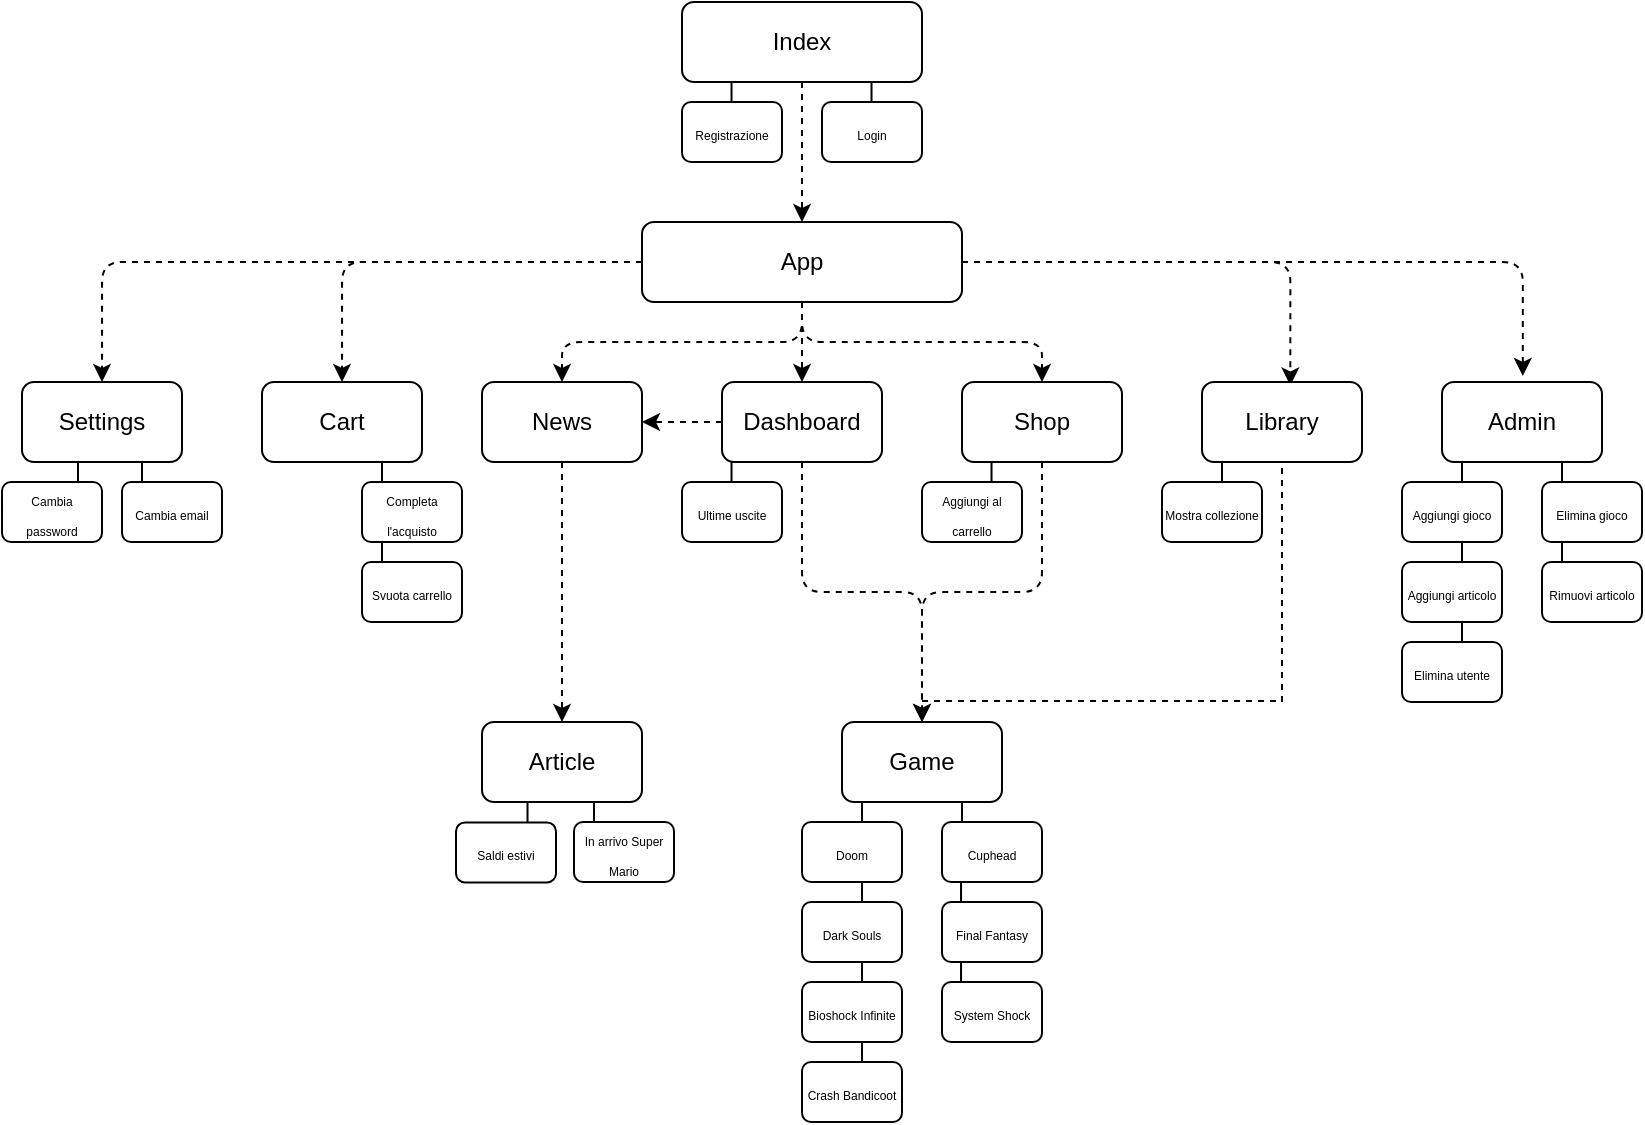 <mxfile version="14.7.7" type="device"><diagram id="5MBg4sXHxzPFmf7kwMVH" name="Page-1"><mxGraphModel dx="982" dy="534" grid="0" gridSize="10" guides="1" tooltips="1" connect="1" arrows="1" fold="1" page="1" pageScale="1" pageWidth="827" pageHeight="1169" math="0" shadow="0"><root><mxCell id="0"/><mxCell id="1" parent="0"/><mxCell id="knsSSH6s7AAONrf_yYg8-13" style="edgeStyle=orthogonalEdgeStyle;rounded=1;orthogonalLoop=1;jettySize=auto;html=1;entryX=0.5;entryY=0;entryDx=0;entryDy=0;dashed=1;" parent="1" source="knsSSH6s7AAONrf_yYg8-2" target="knsSSH6s7AAONrf_yYg8-9" edge="1"><mxGeometry relative="1" as="geometry"/></mxCell><mxCell id="knsSSH6s7AAONrf_yYg8-14" style="edgeStyle=orthogonalEdgeStyle;rounded=1;orthogonalLoop=1;jettySize=auto;html=1;entryX=0.5;entryY=0;entryDx=0;entryDy=0;dashed=1;" parent="1" source="knsSSH6s7AAONrf_yYg8-2" target="knsSSH6s7AAONrf_yYg8-8" edge="1"><mxGeometry relative="1" as="geometry"/></mxCell><mxCell id="knsSSH6s7AAONrf_yYg8-15" style="edgeStyle=orthogonalEdgeStyle;rounded=1;orthogonalLoop=1;jettySize=auto;html=1;entryX=0.5;entryY=0;entryDx=0;entryDy=0;dashed=1;" parent="1" source="knsSSH6s7AAONrf_yYg8-2" target="knsSSH6s7AAONrf_yYg8-7" edge="1"><mxGeometry relative="1" as="geometry"/></mxCell><mxCell id="knsSSH6s7AAONrf_yYg8-16" style="edgeStyle=orthogonalEdgeStyle;rounded=1;orthogonalLoop=1;jettySize=auto;html=1;entryX=0.5;entryY=0;entryDx=0;entryDy=0;dashed=1;" parent="1" source="knsSSH6s7AAONrf_yYg8-2" target="knsSSH6s7AAONrf_yYg8-4" edge="1"><mxGeometry relative="1" as="geometry"/></mxCell><mxCell id="knsSSH6s7AAONrf_yYg8-17" style="edgeStyle=orthogonalEdgeStyle;rounded=1;orthogonalLoop=1;jettySize=auto;html=1;entryX=0.5;entryY=0;entryDx=0;entryDy=0;dashed=1;" parent="1" source="knsSSH6s7AAONrf_yYg8-2" target="knsSSH6s7AAONrf_yYg8-3" edge="1"><mxGeometry relative="1" as="geometry"/></mxCell><mxCell id="knsSSH6s7AAONrf_yYg8-18" style="edgeStyle=orthogonalEdgeStyle;rounded=1;orthogonalLoop=1;jettySize=auto;html=1;entryX=0.552;entryY=0.043;entryDx=0;entryDy=0;entryPerimeter=0;dashed=1;" parent="1" source="knsSSH6s7AAONrf_yYg8-2" target="knsSSH6s7AAONrf_yYg8-5" edge="1"><mxGeometry relative="1" as="geometry"/></mxCell><mxCell id="knsSSH6s7AAONrf_yYg8-19" style="edgeStyle=orthogonalEdgeStyle;rounded=1;orthogonalLoop=1;jettySize=auto;html=1;entryX=0.505;entryY=-0.076;entryDx=0;entryDy=0;entryPerimeter=0;dashed=1;" parent="1" source="knsSSH6s7AAONrf_yYg8-2" target="knsSSH6s7AAONrf_yYg8-6" edge="1"><mxGeometry relative="1" as="geometry"/></mxCell><mxCell id="knsSSH6s7AAONrf_yYg8-2" value="App" style="rounded=1;whiteSpace=wrap;html=1;" parent="1" vertex="1"><mxGeometry x="320" y="360" width="160" height="40" as="geometry"/></mxCell><mxCell id="knsSSH6s7AAONrf_yYg8-25" style="edgeStyle=orthogonalEdgeStyle;rounded=1;orthogonalLoop=1;jettySize=auto;html=1;entryX=0.5;entryY=0;entryDx=0;entryDy=0;dashed=1;" parent="1" source="knsSSH6s7AAONrf_yYg8-3" target="knsSSH6s7AAONrf_yYg8-10" edge="1"><mxGeometry relative="1" as="geometry"/></mxCell><mxCell id="knsSSH6s7AAONrf_yYg8-3" value="Shop" style="rounded=1;whiteSpace=wrap;html=1;" parent="1" vertex="1"><mxGeometry x="480" y="440" width="80" height="40" as="geometry"/></mxCell><mxCell id="knsSSH6s7AAONrf_yYg8-24" style="edgeStyle=orthogonalEdgeStyle;rounded=1;orthogonalLoop=1;jettySize=auto;html=1;dashed=1;" parent="1" source="knsSSH6s7AAONrf_yYg8-4" target="knsSSH6s7AAONrf_yYg8-10" edge="1"><mxGeometry relative="1" as="geometry"/></mxCell><mxCell id="knsSSH6s7AAONrf_yYg8-58" style="edgeStyle=orthogonalEdgeStyle;rounded=1;orthogonalLoop=1;jettySize=auto;html=1;entryX=1;entryY=0.5;entryDx=0;entryDy=0;dashed=1;" parent="1" source="knsSSH6s7AAONrf_yYg8-4" target="knsSSH6s7AAONrf_yYg8-7" edge="1"><mxGeometry relative="1" as="geometry"/></mxCell><mxCell id="knsSSH6s7AAONrf_yYg8-4" value="Dashboard" style="rounded=1;whiteSpace=wrap;html=1;" parent="1" vertex="1"><mxGeometry x="360" y="440" width="80" height="40" as="geometry"/></mxCell><mxCell id="knsSSH6s7AAONrf_yYg8-5" value="Library" style="rounded=1;whiteSpace=wrap;html=1;" parent="1" vertex="1"><mxGeometry x="600" y="440" width="80" height="40" as="geometry"/></mxCell><mxCell id="knsSSH6s7AAONrf_yYg8-6" value="Admin" style="rounded=1;whiteSpace=wrap;html=1;" parent="1" vertex="1"><mxGeometry x="720" y="440" width="80" height="40" as="geometry"/></mxCell><mxCell id="knsSSH6s7AAONrf_yYg8-21" style="edgeStyle=orthogonalEdgeStyle;rounded=1;orthogonalLoop=1;jettySize=auto;html=1;entryX=0.5;entryY=0;entryDx=0;entryDy=0;dashed=1;" parent="1" source="knsSSH6s7AAONrf_yYg8-7" target="knsSSH6s7AAONrf_yYg8-11" edge="1"><mxGeometry relative="1" as="geometry"/></mxCell><mxCell id="knsSSH6s7AAONrf_yYg8-7" value="News" style="rounded=1;whiteSpace=wrap;html=1;" parent="1" vertex="1"><mxGeometry x="240" y="440" width="80" height="40" as="geometry"/></mxCell><mxCell id="knsSSH6s7AAONrf_yYg8-8" value="Cart" style="rounded=1;whiteSpace=wrap;html=1;" parent="1" vertex="1"><mxGeometry x="130" y="440" width="80" height="40" as="geometry"/></mxCell><mxCell id="knsSSH6s7AAONrf_yYg8-9" value="Settings" style="rounded=1;whiteSpace=wrap;html=1;" parent="1" vertex="1"><mxGeometry x="10" y="440" width="80" height="40" as="geometry"/></mxCell><mxCell id="knsSSH6s7AAONrf_yYg8-10" value="Game" style="rounded=1;whiteSpace=wrap;html=1;" parent="1" vertex="1"><mxGeometry x="420" y="610" width="80" height="40" as="geometry"/></mxCell><mxCell id="knsSSH6s7AAONrf_yYg8-11" value="Article" style="rounded=1;whiteSpace=wrap;html=1;" parent="1" vertex="1"><mxGeometry x="240" y="610" width="80" height="40" as="geometry"/></mxCell><mxCell id="knsSSH6s7AAONrf_yYg8-31" value="" style="endArrow=none;html=1;dashed=1;" parent="1" edge="1"><mxGeometry width="50" height="50" relative="1" as="geometry"><mxPoint x="460" y="599.52" as="sourcePoint"/><mxPoint x="640" y="599.52" as="targetPoint"/><Array as="points"><mxPoint x="550" y="599.52"/></Array></mxGeometry></mxCell><mxCell id="knsSSH6s7AAONrf_yYg8-33" value="" style="endArrow=none;html=1;dashed=1;entryX=0.5;entryY=1;entryDx=0;entryDy=0;" parent="1" target="knsSSH6s7AAONrf_yYg8-5" edge="1"><mxGeometry width="50" height="50" relative="1" as="geometry"><mxPoint x="640" y="600" as="sourcePoint"/><mxPoint x="440" y="580" as="targetPoint"/></mxGeometry></mxCell><mxCell id="knsSSH6s7AAONrf_yYg8-37" value="&lt;font style=&quot;font-size: 6px&quot;&gt;Saldi estivi&lt;/font&gt;" style="rounded=1;whiteSpace=wrap;html=1;align=center;" parent="1" vertex="1"><mxGeometry x="227" y="660.2" width="50" height="30" as="geometry"/></mxCell><mxCell id="knsSSH6s7AAONrf_yYg8-40" value="&lt;font style=&quot;font-size: 6px&quot;&gt;In arrivo Super Mario&lt;/font&gt;" style="rounded=1;whiteSpace=wrap;html=1;" parent="1" vertex="1"><mxGeometry x="286" y="660" width="50" height="30" as="geometry"/></mxCell><mxCell id="knsSSH6s7AAONrf_yYg8-44" value="&lt;font style=&quot;font-size: 6px&quot;&gt;Doom&lt;/font&gt;" style="rounded=1;whiteSpace=wrap;html=1;" parent="1" vertex="1"><mxGeometry x="400" y="660" width="50" height="30" as="geometry"/></mxCell><mxCell id="knsSSH6s7AAONrf_yYg8-45" value="&lt;font style=&quot;font-size: 6px&quot;&gt;Cuphead&lt;/font&gt;" style="rounded=1;whiteSpace=wrap;html=1;" parent="1" vertex="1"><mxGeometry x="470" y="660" width="50" height="30" as="geometry"/></mxCell><mxCell id="knsSSH6s7AAONrf_yYg8-46" value="&lt;font style=&quot;font-size: 6px&quot;&gt;Final Fantasy&lt;/font&gt;" style="rounded=1;whiteSpace=wrap;html=1;" parent="1" vertex="1"><mxGeometry x="470" y="700" width="50" height="30" as="geometry"/></mxCell><mxCell id="knsSSH6s7AAONrf_yYg8-47" value="&lt;font style=&quot;font-size: 6px&quot;&gt;Crash Bandicoot&lt;/font&gt;" style="rounded=1;whiteSpace=wrap;html=1;" parent="1" vertex="1"><mxGeometry x="400" y="780" width="50" height="30" as="geometry"/></mxCell><mxCell id="knsSSH6s7AAONrf_yYg8-48" value="&lt;font style=&quot;font-size: 6px&quot;&gt;System Shock&lt;/font&gt;" style="rounded=1;whiteSpace=wrap;html=1;" parent="1" vertex="1"><mxGeometry x="470" y="740" width="50" height="30" as="geometry"/></mxCell><mxCell id="knsSSH6s7AAONrf_yYg8-49" value="&lt;font style=&quot;font-size: 6px&quot;&gt;Bioshock Infinite&lt;/font&gt;" style="rounded=1;whiteSpace=wrap;html=1;" parent="1" vertex="1"><mxGeometry x="400" y="740" width="50" height="30" as="geometry"/></mxCell><mxCell id="knsSSH6s7AAONrf_yYg8-50" value="&lt;font style=&quot;font-size: 6px&quot;&gt;Dark Souls&lt;/font&gt;" style="rounded=1;whiteSpace=wrap;html=1;" parent="1" vertex="1"><mxGeometry x="400" y="700" width="50" height="30" as="geometry"/></mxCell><mxCell id="knsSSH6s7AAONrf_yYg8-51" value="&lt;span style=&quot;font-size: 6px&quot;&gt;Aggiungi gioco&lt;/span&gt;" style="rounded=1;whiteSpace=wrap;html=1;" parent="1" vertex="1"><mxGeometry x="700" y="490" width="50" height="30" as="geometry"/></mxCell><mxCell id="knsSSH6s7AAONrf_yYg8-52" value="&lt;font style=&quot;font-size: 6px&quot;&gt;Elimina gioco&lt;/font&gt;" style="rounded=1;whiteSpace=wrap;html=1;" parent="1" vertex="1"><mxGeometry x="770" y="490" width="50" height="30" as="geometry"/></mxCell><mxCell id="knsSSH6s7AAONrf_yYg8-53" value="&lt;font style=&quot;font-size: 6px&quot;&gt;Aggiungi articolo&lt;/font&gt;" style="rounded=1;whiteSpace=wrap;html=1;" parent="1" vertex="1"><mxGeometry x="700" y="530" width="50" height="30" as="geometry"/></mxCell><mxCell id="knsSSH6s7AAONrf_yYg8-54" value="&lt;font style=&quot;font-size: 6px&quot;&gt;Rimuovi articolo&lt;/font&gt;" style="rounded=1;whiteSpace=wrap;html=1;" parent="1" vertex="1"><mxGeometry x="770" y="530" width="50" height="30" as="geometry"/></mxCell><mxCell id="knsSSH6s7AAONrf_yYg8-55" value="&lt;font style=&quot;font-size: 6px&quot;&gt;Elimina utente&lt;/font&gt;" style="rounded=1;whiteSpace=wrap;html=1;" parent="1" vertex="1"><mxGeometry x="700" y="570" width="50" height="30" as="geometry"/></mxCell><mxCell id="knsSSH6s7AAONrf_yYg8-56" value="&lt;font style=&quot;font-size: 6px&quot;&gt;Cambia password&lt;/font&gt;" style="rounded=1;whiteSpace=wrap;html=1;" parent="1" vertex="1"><mxGeometry y="490" width="50" height="30" as="geometry"/></mxCell><mxCell id="knsSSH6s7AAONrf_yYg8-57" value="&lt;span style=&quot;font-size: 6px&quot;&gt;Cambia email&lt;/span&gt;" style="rounded=1;whiteSpace=wrap;html=1;" parent="1" vertex="1"><mxGeometry x="60" y="490" width="50" height="30" as="geometry"/></mxCell><mxCell id="knsSSH6s7AAONrf_yYg8-59" value="&lt;font style=&quot;font-size: 6px&quot;&gt;Ultime uscite&lt;/font&gt;" style="rounded=1;whiteSpace=wrap;html=1;" parent="1" vertex="1"><mxGeometry x="340" y="490" width="50" height="30" as="geometry"/></mxCell><mxCell id="knsSSH6s7AAONrf_yYg8-60" value="&lt;font style=&quot;font-size: 6px&quot;&gt;Completa l'acquisto&lt;/font&gt;" style="rounded=1;whiteSpace=wrap;html=1;" parent="1" vertex="1"><mxGeometry x="180" y="490" width="50" height="30" as="geometry"/></mxCell><mxCell id="knsSSH6s7AAONrf_yYg8-61" value="&lt;font style=&quot;font-size: 6px&quot;&gt;Mostra collezione&lt;/font&gt;" style="rounded=1;whiteSpace=wrap;html=1;" parent="1" vertex="1"><mxGeometry x="580" y="490" width="50" height="30" as="geometry"/></mxCell><mxCell id="knsSSH6s7AAONrf_yYg8-62" value="&lt;font style=&quot;font-size: 6px&quot;&gt;Aggiungi al carrello&lt;/font&gt;" style="rounded=1;whiteSpace=wrap;html=1;" parent="1" vertex="1"><mxGeometry x="460" y="490" width="50" height="30" as="geometry"/></mxCell><mxCell id="knsSSH6s7AAONrf_yYg8-63" value="&lt;font style=&quot;font-size: 6px&quot;&gt;Svuota carrello&lt;/font&gt;" style="rounded=1;whiteSpace=wrap;html=1;" parent="1" vertex="1"><mxGeometry x="180" y="530" width="50" height="30" as="geometry"/></mxCell><mxCell id="knsSSH6s7AAONrf_yYg8-65" value="" style="endArrow=none;html=1;entryX=0.35;entryY=0.995;entryDx=0;entryDy=0;entryPerimeter=0;" parent="1" target="knsSSH6s7AAONrf_yYg8-9" edge="1"><mxGeometry width="50" height="50" relative="1" as="geometry"><mxPoint x="38" y="490" as="sourcePoint"/><mxPoint x="430" y="600" as="targetPoint"/></mxGeometry></mxCell><mxCell id="knsSSH6s7AAONrf_yYg8-66" value="" style="endArrow=none;html=1;entryX=0.35;entryY=0.995;entryDx=0;entryDy=0;entryPerimeter=0;" parent="1" edge="1"><mxGeometry width="50" height="50" relative="1" as="geometry"><mxPoint x="70" y="490.2" as="sourcePoint"/><mxPoint x="70.0" y="480.0" as="targetPoint"/></mxGeometry></mxCell><mxCell id="knsSSH6s7AAONrf_yYg8-67" value="" style="endArrow=none;html=1;entryX=0.35;entryY=0.995;entryDx=0;entryDy=0;entryPerimeter=0;" parent="1" edge="1"><mxGeometry width="50" height="50" relative="1" as="geometry"><mxPoint x="190" y="490.2" as="sourcePoint"/><mxPoint x="190.0" y="480.0" as="targetPoint"/></mxGeometry></mxCell><mxCell id="knsSSH6s7AAONrf_yYg8-68" value="" style="endArrow=none;html=1;entryX=0.35;entryY=0.995;entryDx=0;entryDy=0;entryPerimeter=0;" parent="1" edge="1"><mxGeometry width="50" height="50" relative="1" as="geometry"><mxPoint x="190" y="530.2" as="sourcePoint"/><mxPoint x="190.0" y="520" as="targetPoint"/></mxGeometry></mxCell><mxCell id="knsSSH6s7AAONrf_yYg8-69" value="" style="endArrow=none;html=1;entryX=0.35;entryY=0.995;entryDx=0;entryDy=0;entryPerimeter=0;" parent="1" edge="1"><mxGeometry width="50" height="50" relative="1" as="geometry"><mxPoint x="262.76" y="660.2" as="sourcePoint"/><mxPoint x="262.76" y="650" as="targetPoint"/></mxGeometry></mxCell><mxCell id="knsSSH6s7AAONrf_yYg8-70" value="" style="endArrow=none;html=1;entryX=0.35;entryY=0.995;entryDx=0;entryDy=0;entryPerimeter=0;" parent="1" edge="1"><mxGeometry width="50" height="50" relative="1" as="geometry"><mxPoint x="296" y="660.2" as="sourcePoint"/><mxPoint x="296.0" y="650" as="targetPoint"/></mxGeometry></mxCell><mxCell id="knsSSH6s7AAONrf_yYg8-71" value="" style="endArrow=none;html=1;entryX=0.35;entryY=0.995;entryDx=0;entryDy=0;entryPerimeter=0;" parent="1" edge="1"><mxGeometry width="50" height="50" relative="1" as="geometry"><mxPoint x="430" y="660.2" as="sourcePoint"/><mxPoint x="430.0" y="650" as="targetPoint"/></mxGeometry></mxCell><mxCell id="knsSSH6s7AAONrf_yYg8-72" value="" style="endArrow=none;html=1;entryX=0.35;entryY=0.995;entryDx=0;entryDy=0;entryPerimeter=0;" parent="1" edge="1"><mxGeometry width="50" height="50" relative="1" as="geometry"><mxPoint x="480" y="660.2" as="sourcePoint"/><mxPoint x="480.0" y="650" as="targetPoint"/></mxGeometry></mxCell><mxCell id="knsSSH6s7AAONrf_yYg8-73" value="" style="endArrow=none;html=1;entryX=0.35;entryY=0.995;entryDx=0;entryDy=0;entryPerimeter=0;" parent="1" edge="1"><mxGeometry width="50" height="50" relative="1" as="geometry"><mxPoint x="479.52" y="700" as="sourcePoint"/><mxPoint x="479.52" y="689.8" as="targetPoint"/></mxGeometry></mxCell><mxCell id="knsSSH6s7AAONrf_yYg8-74" value="" style="endArrow=none;html=1;entryX=0.35;entryY=0.995;entryDx=0;entryDy=0;entryPerimeter=0;" parent="1" edge="1"><mxGeometry width="50" height="50" relative="1" as="geometry"><mxPoint x="430" y="700" as="sourcePoint"/><mxPoint x="430.0" y="689.8" as="targetPoint"/></mxGeometry></mxCell><mxCell id="knsSSH6s7AAONrf_yYg8-75" value="" style="endArrow=none;html=1;entryX=0.35;entryY=0.995;entryDx=0;entryDy=0;entryPerimeter=0;" parent="1" edge="1"><mxGeometry width="50" height="50" relative="1" as="geometry"><mxPoint x="430" y="740.2" as="sourcePoint"/><mxPoint x="430.0" y="730" as="targetPoint"/></mxGeometry></mxCell><mxCell id="knsSSH6s7AAONrf_yYg8-76" value="" style="endArrow=none;html=1;entryX=0.35;entryY=0.995;entryDx=0;entryDy=0;entryPerimeter=0;" parent="1" edge="1"><mxGeometry width="50" height="50" relative="1" as="geometry"><mxPoint x="479.52" y="740" as="sourcePoint"/><mxPoint x="479.52" y="729.8" as="targetPoint"/></mxGeometry></mxCell><mxCell id="knsSSH6s7AAONrf_yYg8-77" value="" style="endArrow=none;html=1;entryX=0.35;entryY=0.995;entryDx=0;entryDy=0;entryPerimeter=0;" parent="1" edge="1"><mxGeometry width="50" height="50" relative="1" as="geometry"><mxPoint x="430" y="780" as="sourcePoint"/><mxPoint x="430.0" y="769.8" as="targetPoint"/></mxGeometry></mxCell><mxCell id="knsSSH6s7AAONrf_yYg8-78" value="" style="endArrow=none;html=1;entryX=0.35;entryY=0.995;entryDx=0;entryDy=0;entryPerimeter=0;" parent="1" edge="1"><mxGeometry width="50" height="50" relative="1" as="geometry"><mxPoint x="364.76" y="490" as="sourcePoint"/><mxPoint x="364.76" y="479.8" as="targetPoint"/></mxGeometry></mxCell><mxCell id="knsSSH6s7AAONrf_yYg8-79" value="" style="endArrow=none;html=1;entryX=0.35;entryY=0.995;entryDx=0;entryDy=0;entryPerimeter=0;" parent="1" edge="1"><mxGeometry width="50" height="50" relative="1" as="geometry"><mxPoint x="494.76" y="490.2" as="sourcePoint"/><mxPoint x="494.76" y="480.0" as="targetPoint"/></mxGeometry></mxCell><mxCell id="knsSSH6s7AAONrf_yYg8-80" value="" style="endArrow=none;html=1;entryX=0.35;entryY=0.995;entryDx=0;entryDy=0;entryPerimeter=0;" parent="1" edge="1"><mxGeometry width="50" height="50" relative="1" as="geometry"><mxPoint x="610" y="490.2" as="sourcePoint"/><mxPoint x="610.0" y="480.0" as="targetPoint"/></mxGeometry></mxCell><mxCell id="knsSSH6s7AAONrf_yYg8-81" value="" style="endArrow=none;html=1;entryX=0.35;entryY=0.995;entryDx=0;entryDy=0;entryPerimeter=0;" parent="1" edge="1"><mxGeometry width="50" height="50" relative="1" as="geometry"><mxPoint x="730" y="490" as="sourcePoint"/><mxPoint x="730.0" y="479.8" as="targetPoint"/></mxGeometry></mxCell><mxCell id="knsSSH6s7AAONrf_yYg8-82" value="" style="endArrow=none;html=1;entryX=0.35;entryY=0.995;entryDx=0;entryDy=0;entryPerimeter=0;" parent="1" edge="1"><mxGeometry width="50" height="50" relative="1" as="geometry"><mxPoint x="780" y="490.2" as="sourcePoint"/><mxPoint x="780.0" y="480.0" as="targetPoint"/></mxGeometry></mxCell><mxCell id="knsSSH6s7AAONrf_yYg8-83" value="" style="endArrow=none;html=1;entryX=0.35;entryY=0.995;entryDx=0;entryDy=0;entryPerimeter=0;" parent="1" edge="1"><mxGeometry width="50" height="50" relative="1" as="geometry"><mxPoint x="730" y="530.2" as="sourcePoint"/><mxPoint x="730.0" y="520" as="targetPoint"/></mxGeometry></mxCell><mxCell id="knsSSH6s7AAONrf_yYg8-84" value="" style="endArrow=none;html=1;entryX=0.35;entryY=0.995;entryDx=0;entryDy=0;entryPerimeter=0;" parent="1" edge="1"><mxGeometry width="50" height="50" relative="1" as="geometry"><mxPoint x="780" y="530.2" as="sourcePoint"/><mxPoint x="780.0" y="520" as="targetPoint"/></mxGeometry></mxCell><mxCell id="knsSSH6s7AAONrf_yYg8-85" value="" style="endArrow=none;html=1;entryX=0.35;entryY=0.995;entryDx=0;entryDy=0;entryPerimeter=0;" parent="1" edge="1"><mxGeometry width="50" height="50" relative="1" as="geometry"><mxPoint x="730" y="570.2" as="sourcePoint"/><mxPoint x="730.0" y="560" as="targetPoint"/></mxGeometry></mxCell><mxCell id="knsSSH6s7AAONrf_yYg8-88" style="edgeStyle=orthogonalEdgeStyle;rounded=1;orthogonalLoop=1;jettySize=auto;html=1;dashed=1;" parent="1" source="knsSSH6s7AAONrf_yYg8-87" target="knsSSH6s7AAONrf_yYg8-2" edge="1"><mxGeometry relative="1" as="geometry"/></mxCell><mxCell id="knsSSH6s7AAONrf_yYg8-87" value="Index" style="rounded=1;whiteSpace=wrap;html=1;" parent="1" vertex="1"><mxGeometry x="340" y="250" width="120" height="40" as="geometry"/></mxCell><mxCell id="knsSSH6s7AAONrf_yYg8-89" value="&lt;span style=&quot;font-size: 6px&quot;&gt;Registrazione&lt;/span&gt;" style="rounded=1;whiteSpace=wrap;html=1;" parent="1" vertex="1"><mxGeometry x="340" y="300" width="50" height="30" as="geometry"/></mxCell><mxCell id="knsSSH6s7AAONrf_yYg8-90" value="&lt;font style=&quot;font-size: 6px&quot;&gt;Login&lt;/font&gt;" style="rounded=1;whiteSpace=wrap;html=1;" parent="1" vertex="1"><mxGeometry x="410" y="300" width="50" height="30" as="geometry"/></mxCell><mxCell id="knsSSH6s7AAONrf_yYg8-91" value="" style="endArrow=none;html=1;entryX=0.35;entryY=0.995;entryDx=0;entryDy=0;entryPerimeter=0;" parent="1" edge="1"><mxGeometry width="50" height="50" relative="1" as="geometry"><mxPoint x="364.76" y="300.2" as="sourcePoint"/><mxPoint x="364.76" y="290.0" as="targetPoint"/></mxGeometry></mxCell><mxCell id="knsSSH6s7AAONrf_yYg8-92" value="" style="endArrow=none;html=1;entryX=0.35;entryY=0.995;entryDx=0;entryDy=0;entryPerimeter=0;" parent="1" edge="1"><mxGeometry width="50" height="50" relative="1" as="geometry"><mxPoint x="434.76" y="300" as="sourcePoint"/><mxPoint x="434.76" y="289.8" as="targetPoint"/></mxGeometry></mxCell></root></mxGraphModel></diagram></mxfile>